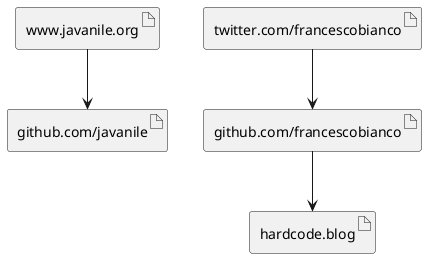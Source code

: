 @startuml
skinparam backgroundcolor transparent

'== Assets =='

'-- Javanile --'
artifact "www.javanile.org"
artifact "github.com/javanile"

'-- Francesco Bianco --'
artifact "github.com/francescobianco"
artifact "twitter.com/francescobianco"
artifact "hardcode.blog"

'== Connections =='

[www.javanile.org] --> [github.com/javanile]
[twitter.com/francescobianco] --> [github.com/francescobianco]

[github.com/francescobianco] --> [hardcode.blog]

@enduml
